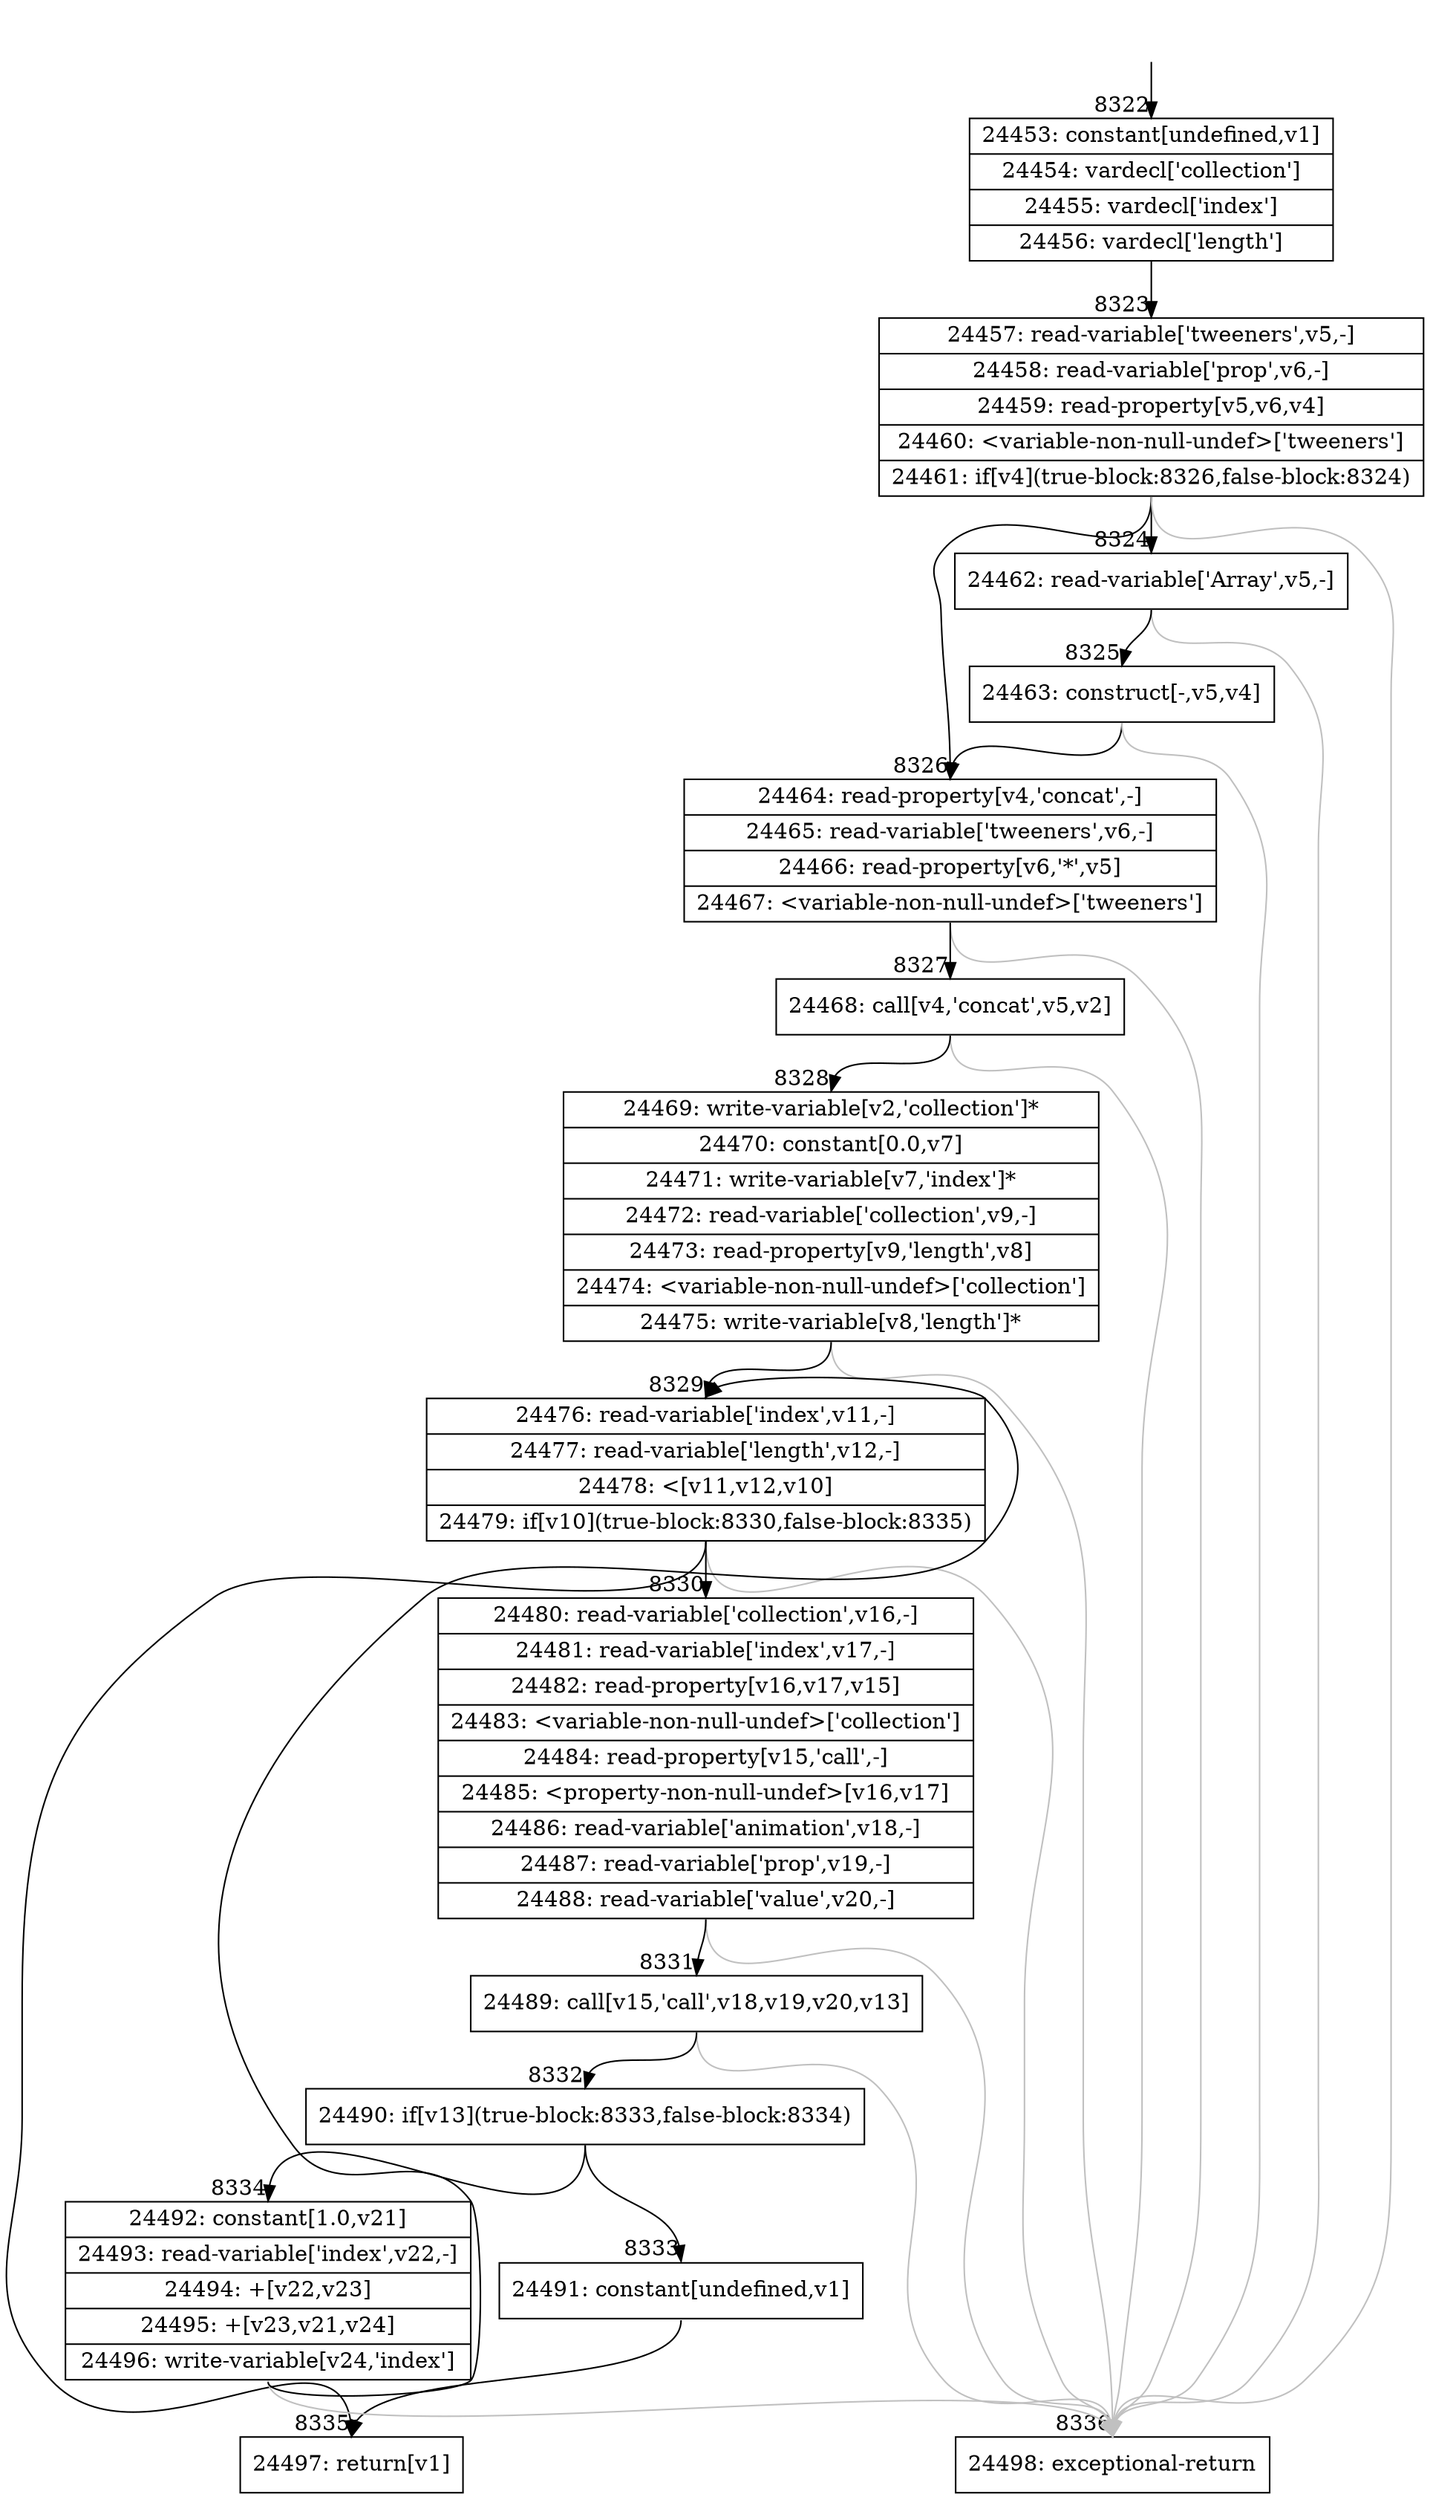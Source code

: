 digraph {
rankdir="TD"
BB_entry517[shape=none,label=""];
BB_entry517 -> BB8322 [tailport=s, headport=n, headlabel="    8322"]
BB8322 [shape=record label="{24453: constant[undefined,v1]|24454: vardecl['collection']|24455: vardecl['index']|24456: vardecl['length']}" ] 
BB8322 -> BB8323 [tailport=s, headport=n, headlabel="      8323"]
BB8323 [shape=record label="{24457: read-variable['tweeners',v5,-]|24458: read-variable['prop',v6,-]|24459: read-property[v5,v6,v4]|24460: \<variable-non-null-undef\>['tweeners']|24461: if[v4](true-block:8326,false-block:8324)}" ] 
BB8323 -> BB8326 [tailport=s, headport=n, headlabel="      8326"]
BB8323 -> BB8324 [tailport=s, headport=n, headlabel="      8324"]
BB8323 -> BB8336 [tailport=s, headport=n, color=gray, headlabel="      8336"]
BB8324 [shape=record label="{24462: read-variable['Array',v5,-]}" ] 
BB8324 -> BB8325 [tailport=s, headport=n, headlabel="      8325"]
BB8324 -> BB8336 [tailport=s, headport=n, color=gray]
BB8325 [shape=record label="{24463: construct[-,v5,v4]}" ] 
BB8325 -> BB8326 [tailport=s, headport=n]
BB8325 -> BB8336 [tailport=s, headport=n, color=gray]
BB8326 [shape=record label="{24464: read-property[v4,'concat',-]|24465: read-variable['tweeners',v6,-]|24466: read-property[v6,'*',v5]|24467: \<variable-non-null-undef\>['tweeners']}" ] 
BB8326 -> BB8327 [tailport=s, headport=n, headlabel="      8327"]
BB8326 -> BB8336 [tailport=s, headport=n, color=gray]
BB8327 [shape=record label="{24468: call[v4,'concat',v5,v2]}" ] 
BB8327 -> BB8328 [tailport=s, headport=n, headlabel="      8328"]
BB8327 -> BB8336 [tailport=s, headport=n, color=gray]
BB8328 [shape=record label="{24469: write-variable[v2,'collection']*|24470: constant[0.0,v7]|24471: write-variable[v7,'index']*|24472: read-variable['collection',v9,-]|24473: read-property[v9,'length',v8]|24474: \<variable-non-null-undef\>['collection']|24475: write-variable[v8,'length']*}" ] 
BB8328 -> BB8329 [tailport=s, headport=n, headlabel="      8329"]
BB8328 -> BB8336 [tailport=s, headport=n, color=gray]
BB8329 [shape=record label="{24476: read-variable['index',v11,-]|24477: read-variable['length',v12,-]|24478: \<[v11,v12,v10]|24479: if[v10](true-block:8330,false-block:8335)}" ] 
BB8329 -> BB8330 [tailport=s, headport=n, headlabel="      8330"]
BB8329 -> BB8335 [tailport=s, headport=n, headlabel="      8335"]
BB8329 -> BB8336 [tailport=s, headport=n, color=gray]
BB8330 [shape=record label="{24480: read-variable['collection',v16,-]|24481: read-variable['index',v17,-]|24482: read-property[v16,v17,v15]|24483: \<variable-non-null-undef\>['collection']|24484: read-property[v15,'call',-]|24485: \<property-non-null-undef\>[v16,v17]|24486: read-variable['animation',v18,-]|24487: read-variable['prop',v19,-]|24488: read-variable['value',v20,-]}" ] 
BB8330 -> BB8331 [tailport=s, headport=n, headlabel="      8331"]
BB8330 -> BB8336 [tailport=s, headport=n, color=gray]
BB8331 [shape=record label="{24489: call[v15,'call',v18,v19,v20,v13]}" ] 
BB8331 -> BB8332 [tailport=s, headport=n, headlabel="      8332"]
BB8331 -> BB8336 [tailport=s, headport=n, color=gray]
BB8332 [shape=record label="{24490: if[v13](true-block:8333,false-block:8334)}" ] 
BB8332 -> BB8333 [tailport=s, headport=n, headlabel="      8333"]
BB8332 -> BB8334 [tailport=s, headport=n, headlabel="      8334"]
BB8333 [shape=record label="{24491: constant[undefined,v1]}" ] 
BB8333 -> BB8335 [tailport=s, headport=n]
BB8334 [shape=record label="{24492: constant[1.0,v21]|24493: read-variable['index',v22,-]|24494: +[v22,v23]|24495: +[v23,v21,v24]|24496: write-variable[v24,'index']}" ] 
BB8334 -> BB8329 [tailport=s, headport=n]
BB8334 -> BB8336 [tailport=s, headport=n, color=gray]
BB8335 [shape=record label="{24497: return[v1]}" ] 
BB8336 [shape=record label="{24498: exceptional-return}" ] 
}
